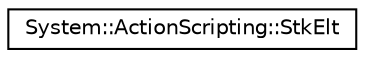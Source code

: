 digraph G
{
  edge [fontname="Helvetica",fontsize="10",labelfontname="Helvetica",labelfontsize="10"];
  node [fontname="Helvetica",fontsize="10",shape=record];
  rankdir="LR";
  Node1 [label="System::ActionScripting::StkElt",height=0.2,width=0.4,color="black", fillcolor="white", style="filled",URL="$class_system_1_1_action_scripting_1_1_stk_elt.html"];
}
